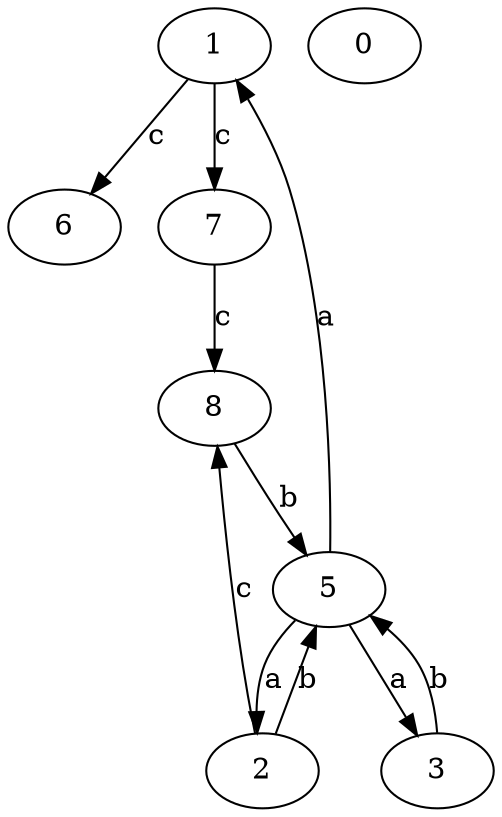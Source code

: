 strict digraph  {
1;
2;
3;
5;
0;
6;
7;
8;
1 -> 6  [label=c];
1 -> 7  [label=c];
2 -> 5  [label=b];
2 -> 8  [label=c];
3 -> 5  [label=b];
5 -> 1  [label=a];
5 -> 2  [label=a];
5 -> 3  [label=a];
7 -> 8  [label=c];
8 -> 5  [label=b];
}
